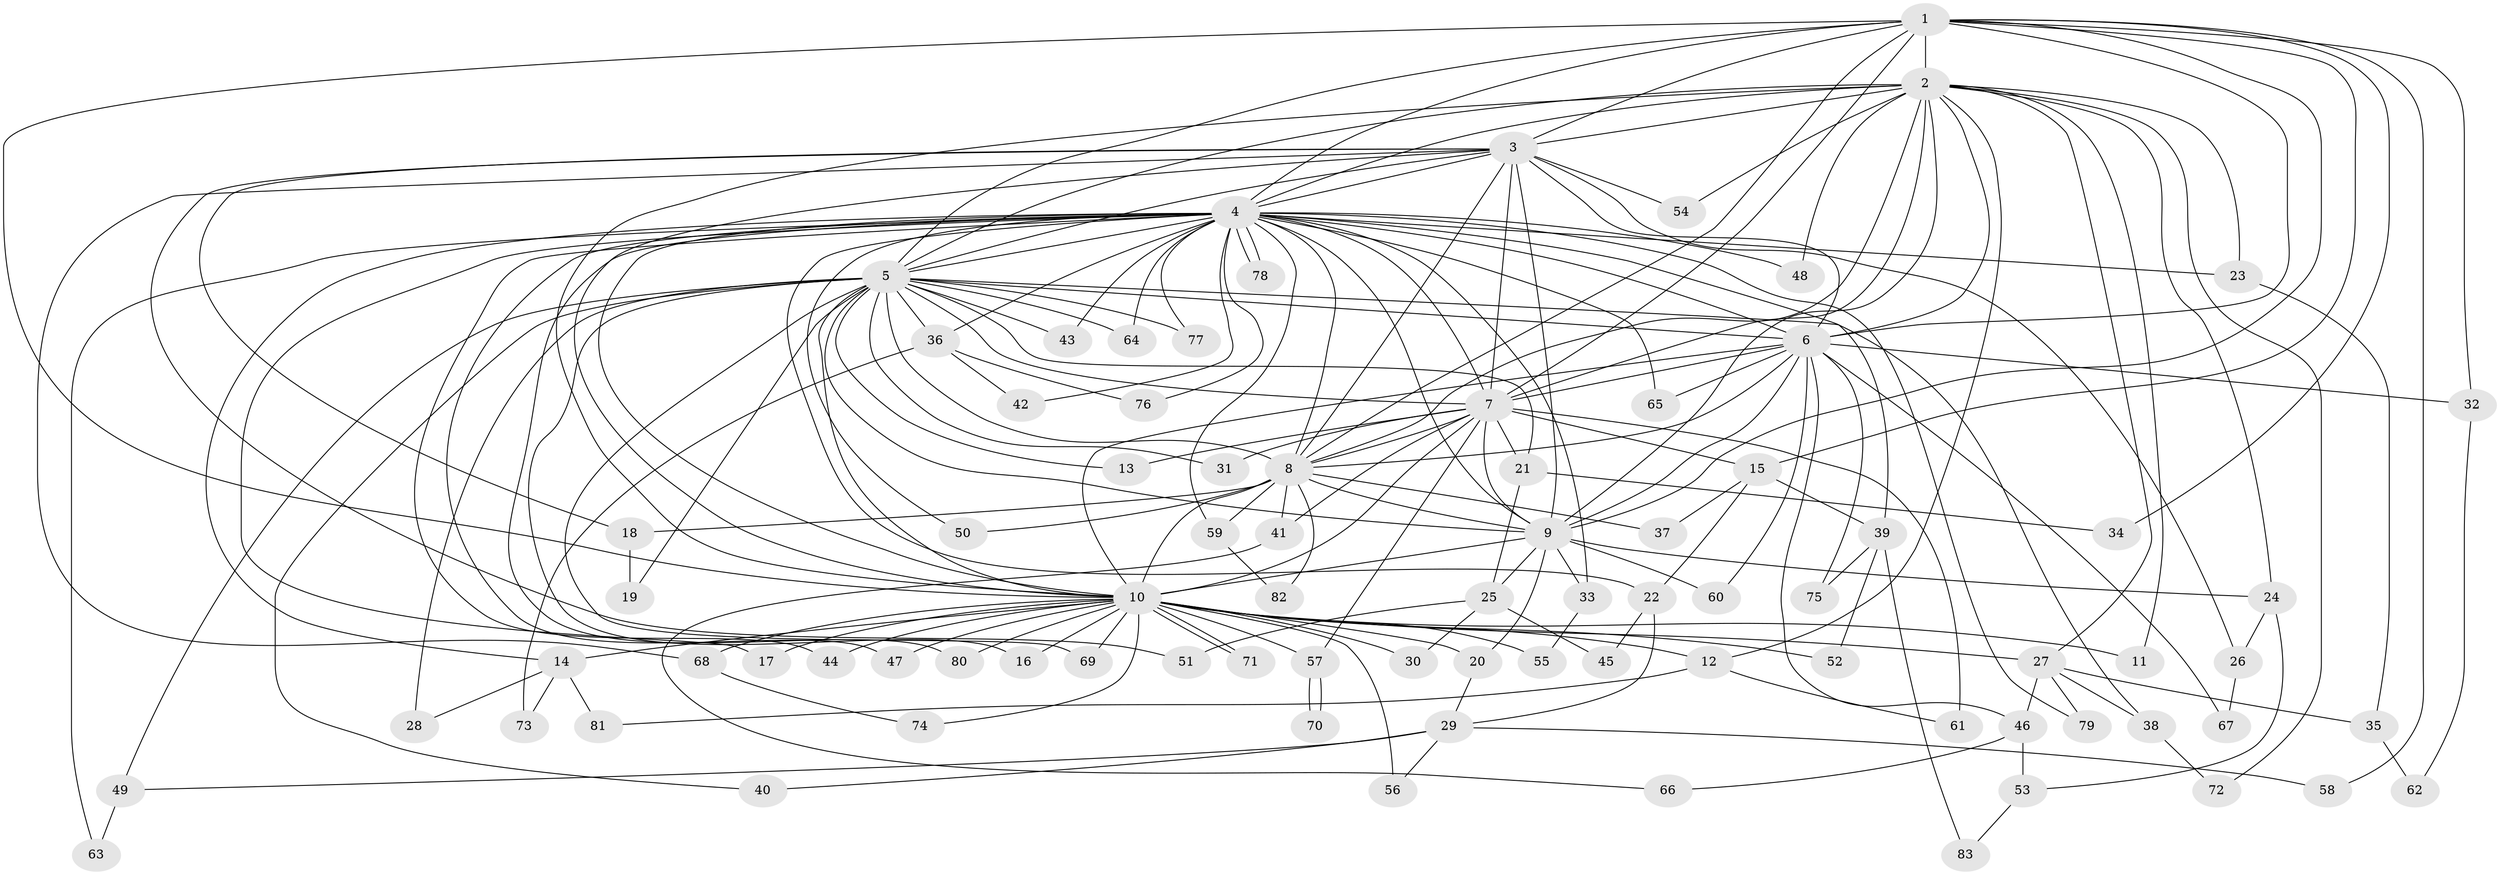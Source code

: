 // Generated by graph-tools (version 1.1) at 2025/49/03/09/25 03:49:31]
// undirected, 83 vertices, 191 edges
graph export_dot {
graph [start="1"]
  node [color=gray90,style=filled];
  1;
  2;
  3;
  4;
  5;
  6;
  7;
  8;
  9;
  10;
  11;
  12;
  13;
  14;
  15;
  16;
  17;
  18;
  19;
  20;
  21;
  22;
  23;
  24;
  25;
  26;
  27;
  28;
  29;
  30;
  31;
  32;
  33;
  34;
  35;
  36;
  37;
  38;
  39;
  40;
  41;
  42;
  43;
  44;
  45;
  46;
  47;
  48;
  49;
  50;
  51;
  52;
  53;
  54;
  55;
  56;
  57;
  58;
  59;
  60;
  61;
  62;
  63;
  64;
  65;
  66;
  67;
  68;
  69;
  70;
  71;
  72;
  73;
  74;
  75;
  76;
  77;
  78;
  79;
  80;
  81;
  82;
  83;
  1 -- 2;
  1 -- 3;
  1 -- 4;
  1 -- 5;
  1 -- 6;
  1 -- 7;
  1 -- 8;
  1 -- 9;
  1 -- 10;
  1 -- 15;
  1 -- 32;
  1 -- 34;
  1 -- 58;
  2 -- 3;
  2 -- 4;
  2 -- 5;
  2 -- 6;
  2 -- 7;
  2 -- 8;
  2 -- 9;
  2 -- 10;
  2 -- 11;
  2 -- 12;
  2 -- 23;
  2 -- 24;
  2 -- 27;
  2 -- 48;
  2 -- 54;
  2 -- 72;
  3 -- 4;
  3 -- 5;
  3 -- 6;
  3 -- 7;
  3 -- 8;
  3 -- 9;
  3 -- 10;
  3 -- 18;
  3 -- 26;
  3 -- 51;
  3 -- 54;
  3 -- 68;
  4 -- 5;
  4 -- 6;
  4 -- 7;
  4 -- 8;
  4 -- 9;
  4 -- 10;
  4 -- 14;
  4 -- 17;
  4 -- 22;
  4 -- 23;
  4 -- 33;
  4 -- 36;
  4 -- 39;
  4 -- 42;
  4 -- 43;
  4 -- 44;
  4 -- 47;
  4 -- 48;
  4 -- 50;
  4 -- 59;
  4 -- 63;
  4 -- 64;
  4 -- 65;
  4 -- 76;
  4 -- 77;
  4 -- 78;
  4 -- 78;
  4 -- 79;
  4 -- 80;
  5 -- 6;
  5 -- 7;
  5 -- 8;
  5 -- 9;
  5 -- 10;
  5 -- 13;
  5 -- 16;
  5 -- 19;
  5 -- 21;
  5 -- 28;
  5 -- 31;
  5 -- 36;
  5 -- 38;
  5 -- 40;
  5 -- 43;
  5 -- 49;
  5 -- 64;
  5 -- 69;
  5 -- 77;
  6 -- 7;
  6 -- 8;
  6 -- 9;
  6 -- 10;
  6 -- 32;
  6 -- 46;
  6 -- 60;
  6 -- 65;
  6 -- 67;
  6 -- 75;
  7 -- 8;
  7 -- 9;
  7 -- 10;
  7 -- 13;
  7 -- 15;
  7 -- 21;
  7 -- 31;
  7 -- 41;
  7 -- 57;
  7 -- 61;
  8 -- 9;
  8 -- 10;
  8 -- 18;
  8 -- 37;
  8 -- 41;
  8 -- 50;
  8 -- 59;
  8 -- 82;
  9 -- 10;
  9 -- 20;
  9 -- 24;
  9 -- 25;
  9 -- 33;
  9 -- 60;
  10 -- 11;
  10 -- 12;
  10 -- 14;
  10 -- 16;
  10 -- 17;
  10 -- 20;
  10 -- 27;
  10 -- 30;
  10 -- 44;
  10 -- 47;
  10 -- 52;
  10 -- 55;
  10 -- 56;
  10 -- 57;
  10 -- 68;
  10 -- 69;
  10 -- 71;
  10 -- 71;
  10 -- 74;
  10 -- 80;
  12 -- 61;
  12 -- 81;
  14 -- 28;
  14 -- 73;
  14 -- 81;
  15 -- 22;
  15 -- 37;
  15 -- 39;
  18 -- 19;
  20 -- 29;
  21 -- 25;
  21 -- 34;
  22 -- 29;
  22 -- 45;
  23 -- 35;
  24 -- 26;
  24 -- 53;
  25 -- 30;
  25 -- 45;
  25 -- 51;
  26 -- 67;
  27 -- 35;
  27 -- 38;
  27 -- 46;
  27 -- 79;
  29 -- 40;
  29 -- 49;
  29 -- 56;
  29 -- 58;
  32 -- 62;
  33 -- 55;
  35 -- 62;
  36 -- 42;
  36 -- 73;
  36 -- 76;
  38 -- 72;
  39 -- 52;
  39 -- 75;
  39 -- 83;
  41 -- 66;
  46 -- 53;
  46 -- 66;
  49 -- 63;
  53 -- 83;
  57 -- 70;
  57 -- 70;
  59 -- 82;
  68 -- 74;
}
